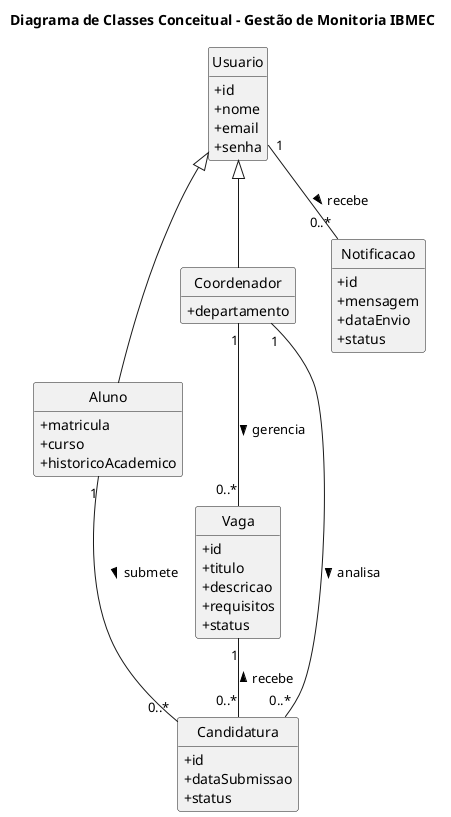 @startuml
' Definição de estilo
skinparam classAttributeIconSize 0
skinparam style strictuml
hide empty members

' Título do Diagrama
title Diagrama de Classes Conceitual - Gestão de Monitoria IBMEC

' --- Classes ---

class Usuario {
  +id
  +nome
  +email
  +senha
}

class Aluno extends Usuario {
  +matricula
  +curso
  +historicoAcademico
}

class Coordenador extends Usuario {
  +departamento
}

class Vaga {
  +id
  +titulo
  +descricao
  +requisitos
  +status
}

class Candidatura {
  +id
  +dataSubmissao
  +status
}

class Notificacao {
  +id
  +mensagem
  +dataEnvio
  +status
}

' --- Relacionamentos ---

Coordenador "1" -- "0..*" Vaga : gerencia >
Vaga "1" -- "0..*" Candidatura : recebe <
Aluno "1" -- "0..*" Candidatura : submete >
Coordenador "1" -- "0..*" Candidatura : analisa >
Usuario "1" -- "0..*" Notificacao : recebe >

@enduml